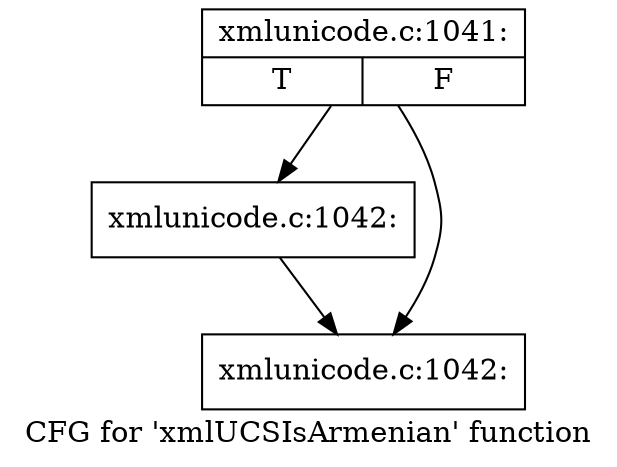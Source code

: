 digraph "CFG for 'xmlUCSIsArmenian' function" {
	label="CFG for 'xmlUCSIsArmenian' function";

	Node0x4e0cd20 [shape=record,label="{xmlunicode.c:1041:|{<s0>T|<s1>F}}"];
	Node0x4e0cd20 -> Node0x4e0c4d0;
	Node0x4e0cd20 -> Node0x4e0ccb0;
	Node0x4e0c4d0 [shape=record,label="{xmlunicode.c:1042:}"];
	Node0x4e0c4d0 -> Node0x4e0ccb0;
	Node0x4e0ccb0 [shape=record,label="{xmlunicode.c:1042:}"];
}
